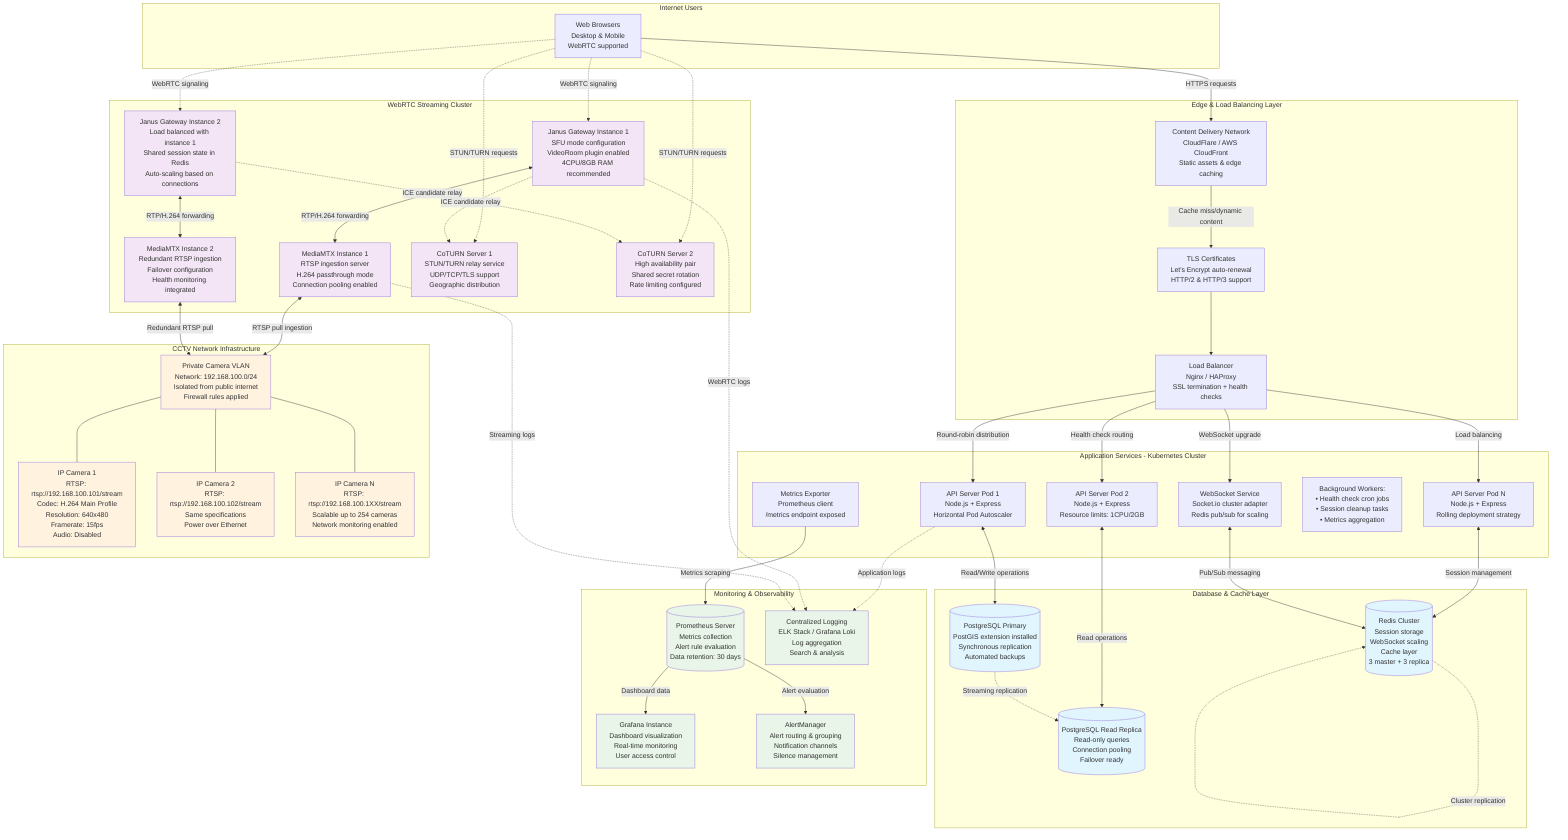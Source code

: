 flowchart TB
  subgraph Internet[Internet Users]
    USERS[Web Browsers<br/>Desktop & Mobile<br/>WebRTC supported]
  end

  subgraph EdgeInfrastructure[Edge & Load Balancing Layer]
    CDN[Content Delivery Network<br/>CloudFlare / AWS CloudFront<br/>Static assets & edge caching]
    LB[Load Balancer<br/>Nginx / HAProxy<br/>SSL termination + health checks]
    SSL[TLS Certificates<br/>Let's Encrypt auto-renewal<br/>HTTP/2 & HTTP/3 support]
  end

  subgraph ApplicationTier[Application Services - Kubernetes Cluster]
    API1[API Server Pod 1<br/>Node.js + Express<br/>Horizontal Pod Autoscaler]
    API2[API Server Pod 2<br/>Node.js + Express<br/>Resource limits: 1CPU/2GB]
    API3[API Server Pod N<br/>Node.js + Express<br/>Rolling deployment strategy]
    
    WS1[WebSocket Service<br/>Socket.io cluster adapter<br/>Redis pub/sub for scaling]
    
    WORKER[Background Workers:<br/>• Health check cron jobs<br/>• Session cleanup tasks<br/>• Metrics aggregation]
    
    METRICS[Metrics Exporter<br/>Prometheus client<br/>/metrics endpoint exposed]
  end

  subgraph StreamingInfrastructure[WebRTC Streaming Cluster]
    JANUS1[Janus Gateway Instance 1<br/>SFU mode configuration<br/>VideoRoom plugin enabled<br/>4CPU/8GB RAM recommended]
    
    JANUS2[Janus Gateway Instance 2<br/>Load balanced with instance 1<br/>Shared session state in Redis<br/>Auto-scaling based on connections]
    
    MTX1[MediaMTX Instance 1<br/>RTSP ingestion server<br/>H.264 passthrough mode<br/>Connection pooling enabled]
    
    MTX2[MediaMTX Instance 2<br/>Redundant RTSP ingestion<br/>Failover configuration<br/>Health monitoring integrated]
    
    TURN1[CoTURN Server 1<br/>STUN/TURN relay service<br/>UDP/TCP/TLS support<br/>Geographic distribution]
    
    TURN2[CoTURN Server 2<br/>High availability pair<br/>Shared secret rotation<br/>Rate limiting configured]
  end

  subgraph DataPersistence[Database & Cache Layer]
    PGMASTER[(PostgreSQL Primary<br/>PostGIS extension installed<br/>Synchronous replication<br/>Automated backups)]
    
    PGREPLICA[(PostgreSQL Read Replica<br/>Read-only queries<br/>Connection pooling<br/>Failover ready)]
    
    REDIS[(Redis Cluster<br/>Session storage<br/>WebSocket scaling<br/>Cache layer<br/>3 master + 3 replica)]
  end

  subgraph ObservabilityStack[Monitoring & Observability]
    PROMETHEUS[(Prometheus Server<br/>Metrics collection<br/>Alert rule evaluation<br/>Data retention: 30 days)]
    
    GRAFANA[Grafana Instance<br/>Dashboard visualization<br/>Real-time monitoring<br/>User access control]
    
    ALERTMANAGER[AlertManager<br/>Alert routing & grouping<br/>Notification channels<br/>Silence management]
    
    LOGS[Centralized Logging<br/>ELK Stack / Grafana Loki<br/>Log aggregation<br/>Search & analysis]
  end

  subgraph CameraInfrastructure[CCTV Network Infrastructure]
    CAMERAVLAN[Private Camera VLAN<br/>Network: 192.168.100.0/24<br/>Isolated from public internet<br/>Firewall rules applied]
    
    CAMERA1[IP Camera 1<br/>RTSP: rtsp://192.168.100.101/stream<br/>Codec: H.264 Main Profile<br/>Resolution: 640x480<br/>Framerate: 15fps<br/>Audio: Disabled]
    
    CAMERA2[IP Camera 2<br/>RTSP: rtsp://192.168.100.102/stream<br/>Same specifications<br/>Power over Ethernet]
    
    CAMERAN[IP Camera N<br/>RTSP: rtsp://192.168.100.1XX/stream<br/>Scalable up to 254 cameras<br/>Network monitoring enabled]
  end

  %% External traffic flow
  USERS -->|HTTPS requests| CDN
  CDN -->|Cache miss/dynamic content| SSL
  SSL --> LB
  LB -->|Round-robin distribution| API1
  LB -->|Health check routing| API2
  LB -->|Load balancing| API3
  LB -->|WebSocket upgrade| WS1

  %% Direct WebRTC connections bypass load balancer
  USERS -.->|WebRTC signaling| JANUS1
  USERS -.->|WebRTC signaling| JANUS2
  USERS -.->|STUN/TURN requests| TURN1
  USERS -.->|STUN/TURN requests| TURN2

  %% Application to database connections
  API1 <-->|Read/Write operations| PGMASTER
  API2 <-->|Read operations| PGREPLICA
  API3 <-->|Session management| REDIS
  WS1 <-->|Pub/Sub messaging| REDIS

  %% Streaming infrastructure connections
  JANUS1 <-->|RTP/H.264 forwarding| MTX1
  JANUS2 <-->|RTP/H.264 forwarding| MTX2
  JANUS1 -.->|ICE candidate relay| TURN1
  JANUS2 -.->|ICE candidate relay| TURN2

  %% Camera network connections
  MTX1 <-->|RTSP pull ingestion| CAMERAVLAN
  MTX2 <-->|Redundant RTSP pull| CAMERAVLAN
  CAMERAVLAN --- CAMERA1
  CAMERAVLAN --- CAMERA2
  CAMERAVLAN --- CAMERAN

  %% Monitoring and observability
  METRICS -->|Metrics scraping| PROMETHEUS
  PROMETHEUS -->|Dashboard data| GRAFANA
  PROMETHEUS -->|Alert evaluation| ALERTMANAGER
  
  API1 -.->|Application logs| LOGS
  JANUS1 -.->|WebRTC logs| LOGS
  MTX1 -.->|Streaming logs| LOGS

  %% High availability and replication
  PGMASTER -.->|Streaming replication| PGREPLICA
  REDIS -.->|Cluster replication| REDIS

  %% Configuration notes
  classDef database fill:#e1f5fe
  classDef streaming fill:#f3e5f5
  classDef monitoring fill:#e8f5e8
  classDef camera fill:#fff3e0
  
  class PGMASTER,PGREPLICA,REDIS database
  class JANUS1,JANUS2,MTX1,MTX2,TURN1,TURN2 streaming
  class PROMETHEUS,GRAFANA,ALERTMANAGER,LOGS monitoring
  class CAMERAVLAN,CAMERA1,CAMERA2,CAMERAN camera